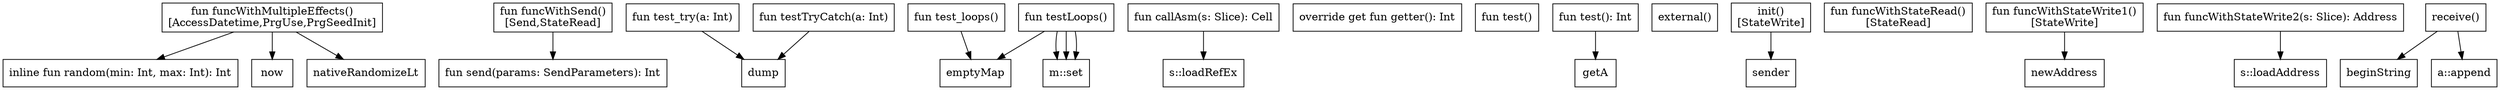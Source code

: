 digraph "CallGraph" {
    node [shape=box];
    node_12 [label="inline fun random(min: Int, max: Int): Int"];
    node_15 [label="fun send(params: SendParameters): Int"];
    node_17 [label="fun test_try(a: Int)"];
    node_18 [label="fun test_loops()"];
    node_19 [label="fun testTryCatch(a: Int)"];
    node_20 [label="fun testLoops()"];
    node_21 [label="fun callAsm(s: Slice): Cell"];
    node_22 [label="override get fun getter(): Int"];
    node_23 [label="fun test()"];
    node_24 [label="fun test(): Int"];
    node_25 [label="external()"];
    node_26 [label="init()
[StateWrite]"];
    node_27 [label="fun funcWithSend()
[Send,StateRead]"];
    node_28 [label="fun funcWithStateRead()
[StateRead]"];
    node_29 [label="fun funcWithStateWrite1()
[StateWrite]"];
    node_30 [label="fun funcWithStateWrite2(s: Slice): Address"];
    node_31 [label="fun funcWithMultipleEffects()
[AccessDatetime,PrgUse,PrgSeedInit]"];
    node_32 [label="receive()"];
    node_33 [label="dump"];
    node_34 [label="emptyMap"];
    node_35 [label="m::set"];
    node_36 [label="s::loadRefEx"];
    node_37 [label="getA"];
    node_38 [label="sender"];
    node_39 [label="newAddress"];
    node_40 [label="s::loadAddress"];
    node_41 [label="now"];
    node_42 [label="nativeRandomizeLt"];
    node_43 [label="beginString"];
    node_44 [label="a::append"];
    node_17 -> node_33;
    node_18 -> node_34;
    node_19 -> node_33;
    node_20 -> node_34;
    node_20 -> node_35;
    node_20 -> node_35;
    node_20 -> node_35;
    node_21 -> node_36;
    node_24 -> node_37;
    node_26 -> node_38;
    node_27 -> node_15;
    node_29 -> node_39;
    node_30 -> node_40;
    node_31 -> node_41;
    node_31 -> node_12;
    node_31 -> node_42;
    node_32 -> node_43;
    node_32 -> node_44;
}
